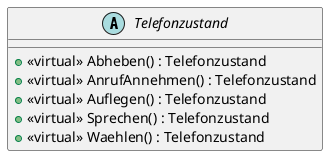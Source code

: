 @startuml
abstract class Telefonzustand {
    + <<virtual>> Abheben() : Telefonzustand
    + <<virtual>> AnrufAnnehmen() : Telefonzustand
    + <<virtual>> Auflegen() : Telefonzustand
    + <<virtual>> Sprechen() : Telefonzustand
    + <<virtual>> Waehlen() : Telefonzustand
}
@enduml
